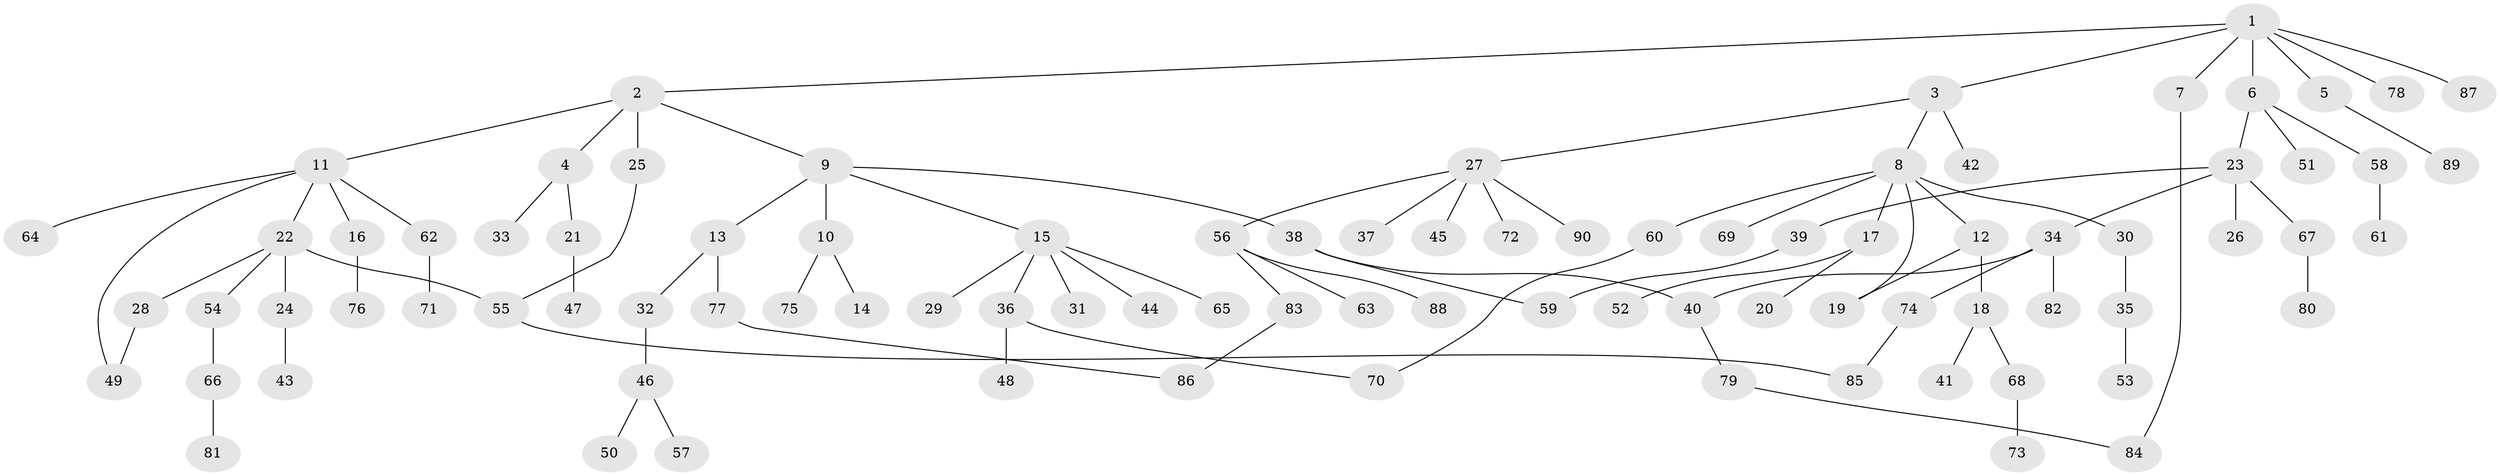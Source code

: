 // Generated by graph-tools (version 1.1) at 2025/34/03/09/25 02:34:06]
// undirected, 90 vertices, 98 edges
graph export_dot {
graph [start="1"]
  node [color=gray90,style=filled];
  1;
  2;
  3;
  4;
  5;
  6;
  7;
  8;
  9;
  10;
  11;
  12;
  13;
  14;
  15;
  16;
  17;
  18;
  19;
  20;
  21;
  22;
  23;
  24;
  25;
  26;
  27;
  28;
  29;
  30;
  31;
  32;
  33;
  34;
  35;
  36;
  37;
  38;
  39;
  40;
  41;
  42;
  43;
  44;
  45;
  46;
  47;
  48;
  49;
  50;
  51;
  52;
  53;
  54;
  55;
  56;
  57;
  58;
  59;
  60;
  61;
  62;
  63;
  64;
  65;
  66;
  67;
  68;
  69;
  70;
  71;
  72;
  73;
  74;
  75;
  76;
  77;
  78;
  79;
  80;
  81;
  82;
  83;
  84;
  85;
  86;
  87;
  88;
  89;
  90;
  1 -- 2;
  1 -- 3;
  1 -- 5;
  1 -- 6;
  1 -- 7;
  1 -- 78;
  1 -- 87;
  2 -- 4;
  2 -- 9;
  2 -- 11;
  2 -- 25;
  3 -- 8;
  3 -- 27;
  3 -- 42;
  4 -- 21;
  4 -- 33;
  5 -- 89;
  6 -- 23;
  6 -- 51;
  6 -- 58;
  7 -- 84;
  8 -- 12;
  8 -- 17;
  8 -- 19;
  8 -- 30;
  8 -- 60;
  8 -- 69;
  9 -- 10;
  9 -- 13;
  9 -- 15;
  9 -- 38;
  10 -- 14;
  10 -- 75;
  11 -- 16;
  11 -- 22;
  11 -- 62;
  11 -- 64;
  11 -- 49;
  12 -- 18;
  12 -- 19;
  13 -- 32;
  13 -- 77;
  15 -- 29;
  15 -- 31;
  15 -- 36;
  15 -- 44;
  15 -- 65;
  16 -- 76;
  17 -- 20;
  17 -- 52;
  18 -- 41;
  18 -- 68;
  21 -- 47;
  22 -- 24;
  22 -- 28;
  22 -- 54;
  22 -- 55;
  23 -- 26;
  23 -- 34;
  23 -- 39;
  23 -- 67;
  24 -- 43;
  25 -- 55;
  27 -- 37;
  27 -- 45;
  27 -- 56;
  27 -- 72;
  27 -- 90;
  28 -- 49;
  30 -- 35;
  32 -- 46;
  34 -- 74;
  34 -- 82;
  34 -- 40;
  35 -- 53;
  36 -- 48;
  36 -- 70;
  38 -- 40;
  38 -- 59;
  39 -- 59;
  40 -- 79;
  46 -- 50;
  46 -- 57;
  54 -- 66;
  55 -- 85;
  56 -- 63;
  56 -- 83;
  56 -- 88;
  58 -- 61;
  60 -- 70;
  62 -- 71;
  66 -- 81;
  67 -- 80;
  68 -- 73;
  74 -- 85;
  77 -- 86;
  79 -- 84;
  83 -- 86;
}
